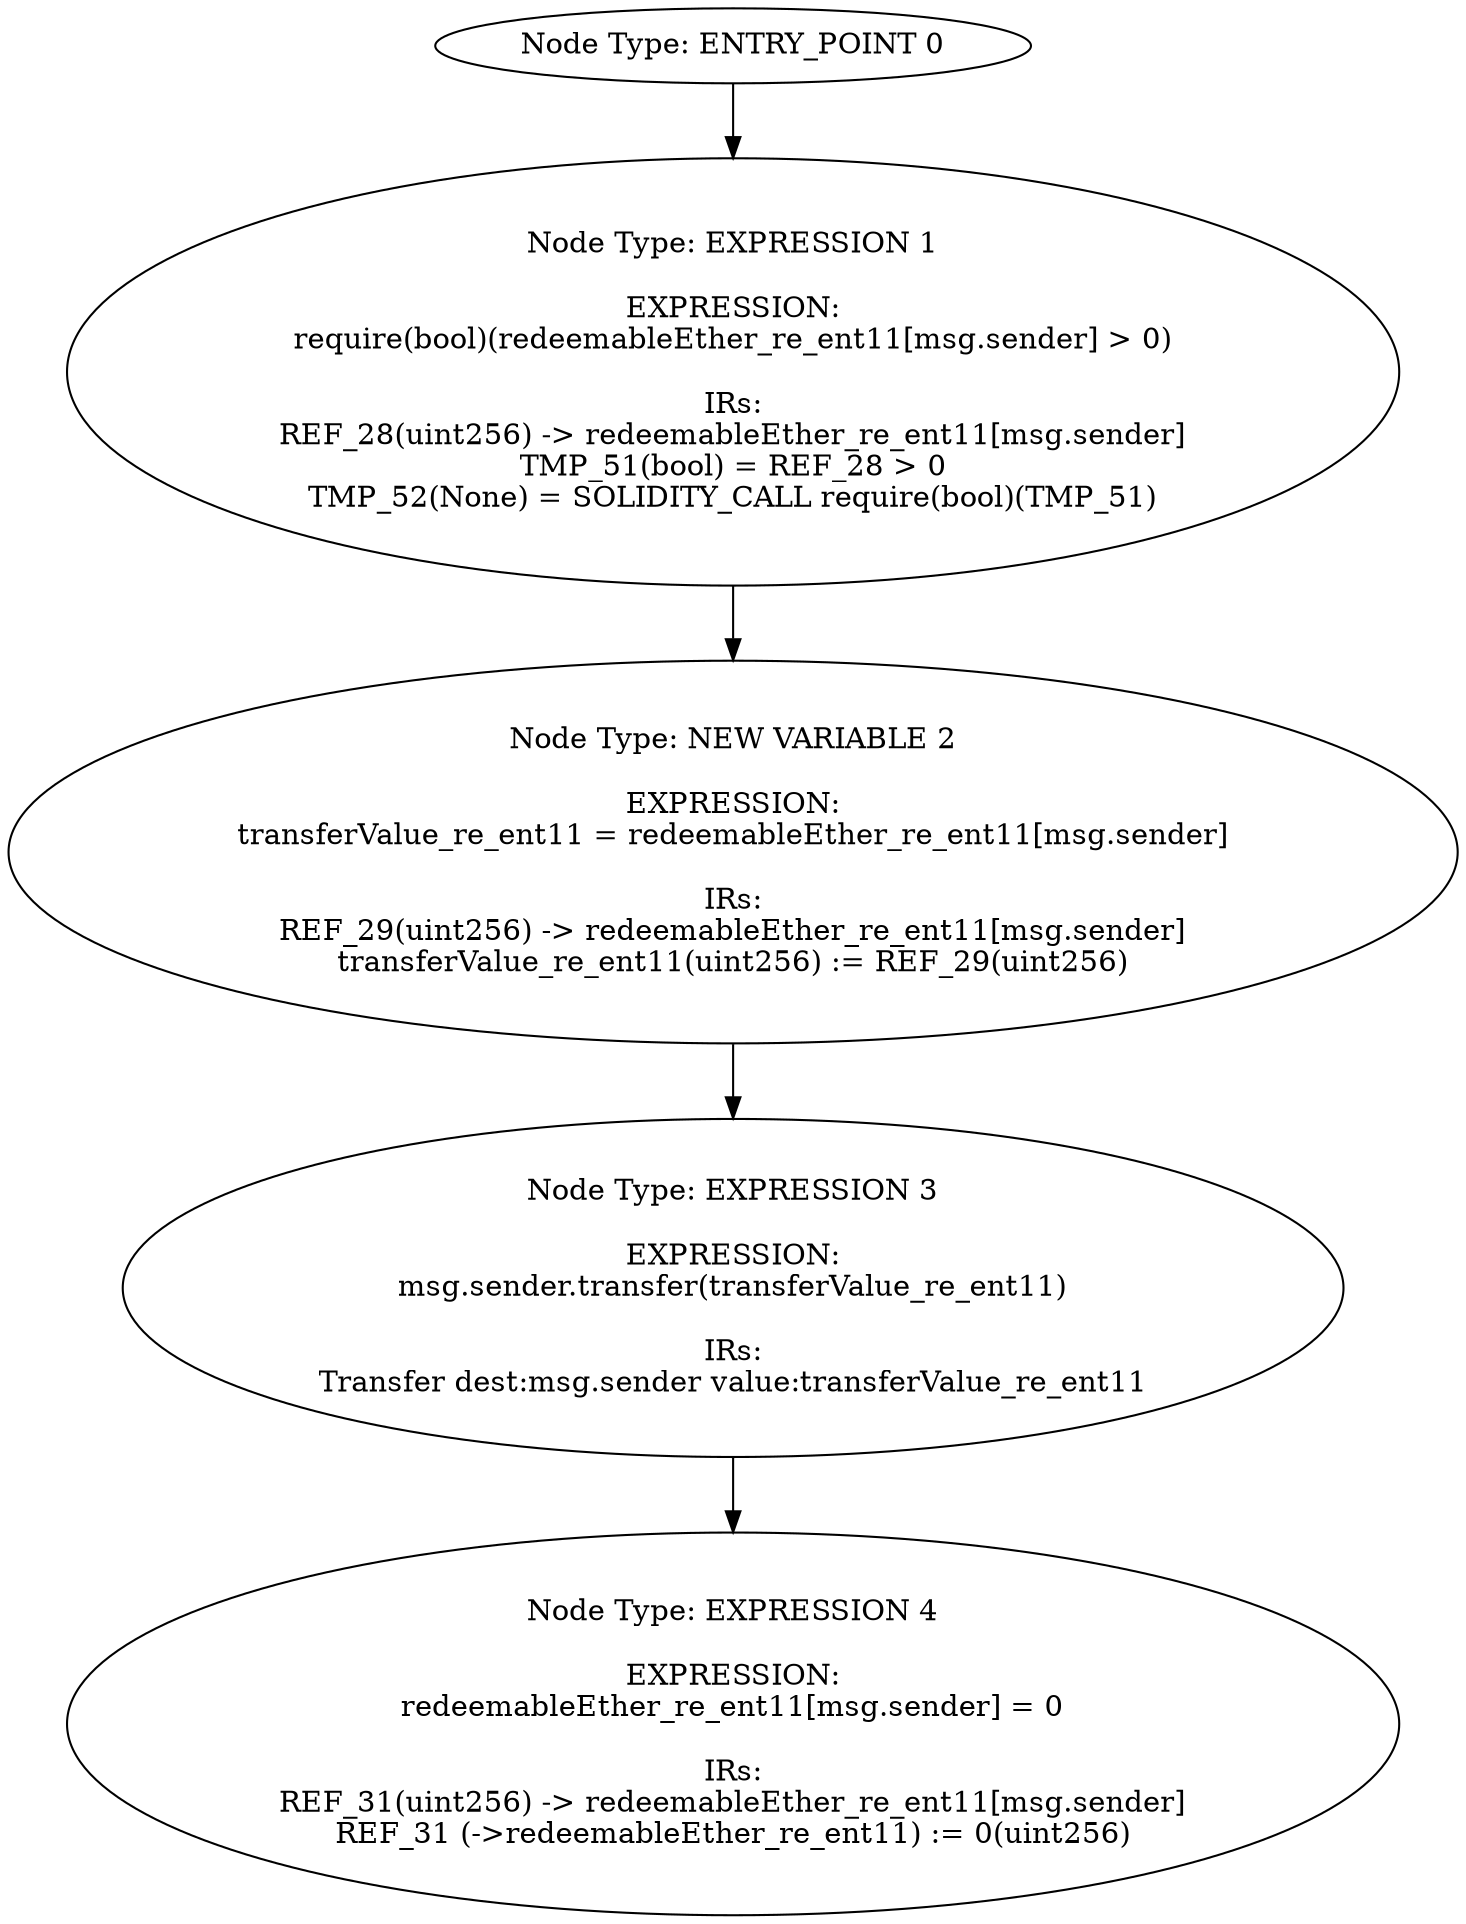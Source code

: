 digraph{
0[label="Node Type: ENTRY_POINT 0
"];
0->1;
1[label="Node Type: EXPRESSION 1

EXPRESSION:
require(bool)(redeemableEther_re_ent11[msg.sender] > 0)

IRs:
REF_28(uint256) -> redeemableEther_re_ent11[msg.sender]
TMP_51(bool) = REF_28 > 0
TMP_52(None) = SOLIDITY_CALL require(bool)(TMP_51)"];
1->2;
2[label="Node Type: NEW VARIABLE 2

EXPRESSION:
transferValue_re_ent11 = redeemableEther_re_ent11[msg.sender]

IRs:
REF_29(uint256) -> redeemableEther_re_ent11[msg.sender]
transferValue_re_ent11(uint256) := REF_29(uint256)"];
2->3;
3[label="Node Type: EXPRESSION 3

EXPRESSION:
msg.sender.transfer(transferValue_re_ent11)

IRs:
Transfer dest:msg.sender value:transferValue_re_ent11"];
3->4;
4[label="Node Type: EXPRESSION 4

EXPRESSION:
redeemableEther_re_ent11[msg.sender] = 0

IRs:
REF_31(uint256) -> redeemableEther_re_ent11[msg.sender]
REF_31 (->redeemableEther_re_ent11) := 0(uint256)"];
}
